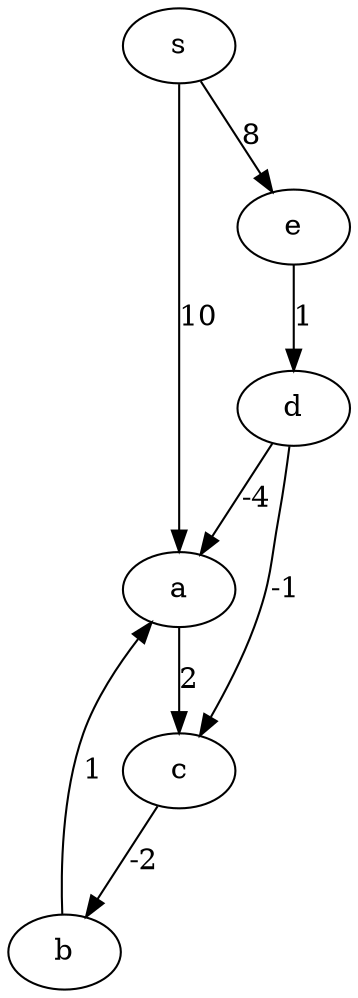 strict digraph {
s->a[label = "10",weight="10"];
s->e[label = "8",weight="8"];
a->c[label = "2",weight="2"];
b->a[label = "1",weight="1"];
c->b[label = "-2",weight="-2"];
d->a[label = "-4",weight="-4"];
d->c[label = "-1",weight="-1"];
e->d[label = "1",weight="1"];
}